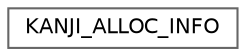 digraph "类继承关系图"
{
 // LATEX_PDF_SIZE
  bgcolor="transparent";
  edge [fontname=Helvetica,fontsize=10,labelfontname=Helvetica,labelfontsize=10];
  node [fontname=Helvetica,fontsize=10,shape=box,height=0.2,width=0.4];
  rankdir="LR";
  Node0 [id="Node000000",label="KANJI_ALLOC_INFO",height=0.2,width=0.4,color="grey40", fillcolor="white", style="filled",URL="$struct_k_a_n_j_i___a_l_l_o_c___i_n_f_o.html",tooltip=" "];
}
